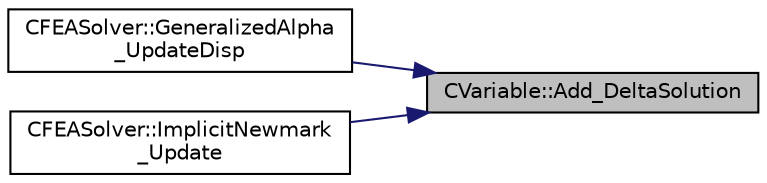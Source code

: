 digraph "CVariable::Add_DeltaSolution"
{
 // LATEX_PDF_SIZE
  edge [fontname="Helvetica",fontsize="10",labelfontname="Helvetica",labelfontsize="10"];
  node [fontname="Helvetica",fontsize="10",shape=record];
  rankdir="RL";
  Node1 [label="CVariable::Add_DeltaSolution",height=0.2,width=0.4,color="black", fillcolor="grey75", style="filled", fontcolor="black",tooltip="Add the value of the solution vector to the previous solution (incremental approach)."];
  Node1 -> Node2 [dir="back",color="midnightblue",fontsize="10",style="solid",fontname="Helvetica"];
  Node2 [label="CFEASolver::GeneralizedAlpha\l_UpdateDisp",height=0.2,width=0.4,color="black", fillcolor="white", style="filled",URL="$classCFEASolver.html#a0cc1549b0eb2b3c593d4e943ad91738a",tooltip="Update the solution using an implicit Generalized Alpha solver."];
  Node1 -> Node3 [dir="back",color="midnightblue",fontsize="10",style="solid",fontname="Helvetica"];
  Node3 [label="CFEASolver::ImplicitNewmark\l_Update",height=0.2,width=0.4,color="black", fillcolor="white", style="filled",URL="$classCFEASolver.html#a3d61b3f8e11b80153f7691c55b583b9d",tooltip="Update the solution using an implicit Newmark solver."];
}
